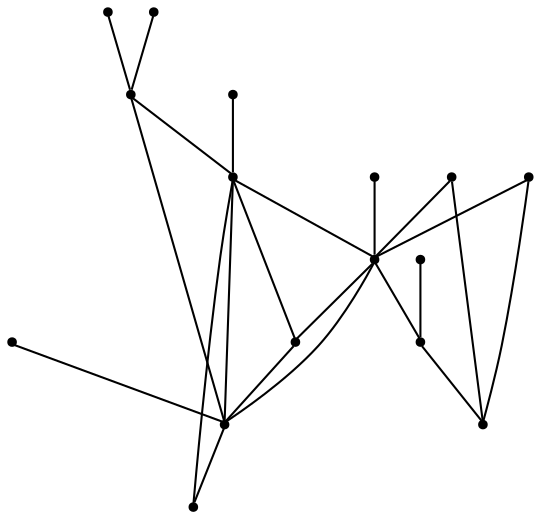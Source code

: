 graph {
  node [shape=point,comment="{\"directed\":false,\"doi\":\"10.1007/978-3-319-73915-1_13\",\"figure\":\"2\"}"]

  v0 [pos="1188.159091153771,458.46226162137395"]
  v1 [pos="1027.4970083229632,661.6442955984298"]
  v2 [pos="1164.532369439191,397.0334712552494"]
  v3 [pos="984.9673258851188,666.3722113779772"]
  v4 [pos="1107.827525133921,500.98837062323037"]
  v5 [pos="1084.1997542104493,378.13180729319527"]
  v6 [pos="814.8589928400345,628.569590866346"]
  v7 [pos="1074.7503245752878,434.8328090550492"]
  v8 [pos="1008.5981490526402,486.81242866719947"]
  v9 [pos="937.7160126679519,623.844011932509"]
  v10 [pos="1003.8713517143799,382.8564483093661"]
  v11 [pos="715.6264691320775,652.193924627781"]
  v12 [pos="881.014315989358,614.3956280755596"]
  v13 [pos="980.2426428617468,420.65988751184136"]
  v14 [pos="758.1540849463468,628.5695908663458"]
  v15 [pos="696.72662424128,713.6239072621253"]

  v0 -- v1 [id="-1",pos="1188.159091153771,458.46226162137395 1027.4970083229632,661.6442955984298 1027.4970083229632,661.6442955984298 1027.4970083229632,661.6442955984298"]
  v2 -- v3 [id="-2",pos="1164.532369439191,397.0334712552494 984.9673258851188,666.3722113779772 984.9673258851188,666.3722113779772 984.9673258851188,666.3722113779772"]
  v4 -- v1 [id="-3",pos="1107.827525133921,500.98837062323037 1027.4970083229632,661.6442955984298 1027.4970083229632,661.6442955984298 1027.4970083229632,661.6442955984298"]
  v5 -- v6 [id="-4",pos="1084.1997542104493,378.13180729319527 814.8589928400345,628.569590866346 814.8589928400345,628.569590866346 814.8589928400345,628.569590866346"]
  v7 -- v3 [id="-5",pos="1074.7503245752878,434.8328090550492 984.9673258851188,666.3722113779772 984.9673258851188,666.3722113779772 984.9673258851188,666.3722113779772"]
  v1 -- v3 [id="-6",pos="1027.4970083229632,661.6442955984298 984.9673258851188,666.3722113779772 984.9673258851188,666.3722113779772 984.9673258851188,666.3722113779772"]
  v8 -- v9 [id="-7",pos="1008.5981490526402,486.81242866719947 937.7160126679519,623.844011932509 937.7160126679519,623.844011932509 937.7160126679519,623.844011932509"]
  v10 -- v11 [id="-8",pos="1003.8713517143799,382.8564483093661 715.6264691320775,652.193924627781 715.6264691320775,652.193924627781 715.6264691320775,652.193924627781"]
  v3 -- v12 [id="-9",pos="984.9673258851188,666.3722113779772 881.014315989358,614.3956280755596 881.014315989358,614.3956280755596 881.014315989358,614.3956280755596"]
  v3 -- v6 [id="-10",pos="984.9673258851188,666.3722113779772 814.8589928400345,628.569590866346 814.8589928400345,628.569590866346 814.8589928400345,628.569590866346"]
  v13 -- v14 [id="-11",pos="980.2426428617468,420.65988751184136 758.1540849463468,628.5695908663458 758.1540849463468,628.5695908663458 758.1540849463468,628.5695908663458"]
  v13 -- v6 [id="-12",pos="980.2426428617468,420.65988751184136 814.8589928400345,628.569590866346 814.8589928400345,628.569590866346 814.8589928400345,628.569590866346"]
  v9 -- v3 [id="-13",pos="937.7160126679519,623.844011932509 984.9673258851188,666.3722113779772 984.9673258851188,666.3722113779772 984.9673258851188,666.3722113779772"]
  v9 -- v7 [id="-14",pos="937.7160126679519,623.844011932509 1074.7503245752878,434.8328090550492 1074.7503245752878,434.8328090550492 1074.7503245752878,434.8328090550492"]
  v9 -- v1 [id="-15",pos="937.7160126679519,623.844011932509 1027.4970083229632,661.6442955984298 1027.4970083229632,661.6442955984298 1027.4970083229632,661.6442955984298"]
  v9 -- v6 [id="-16",pos="937.7160126679519,623.844011932509 814.8589928400345,628.569590866346 814.8589928400345,628.569590866346 814.8589928400345,628.569590866346"]
  v12 -- v9 [id="-17",pos="881.014315989358,614.3956280755596 937.7160126679519,623.844011932509 937.7160126679519,623.844011932509 937.7160126679519,623.844011932509"]
  v6 -- v12 [id="-18",pos="814.8589928400345,628.569590866346 881.014315989358,614.3956280755596 881.014315989358,614.3956280755596 881.014315989358,614.3956280755596"]
  v15 -- v6 [id="-19",pos="696.72662424128,713.6239072621253 814.8589928400345,628.569590866346 814.8589928400345,628.569590866346 814.8589928400345,628.569590866346"]
  v15 -- v14 [id="-20",pos="696.72662424128,713.6239072621253 758.1540849463468,628.5695908663458 758.1540849463468,628.5695908663458 758.1540849463468,628.5695908663458"]
  v6 -- v11 [id="-21",pos="814.8589928400345,628.569590866346 715.6264691320775,652.193924627781 715.6264691320775,652.193924627781 715.6264691320775,652.193924627781"]
  v11 -- v14 [id="-22",pos="715.6264691320775,652.193924627781 758.1540849463468,628.5695908663458 758.1540849463468,628.5695908663458 758.1540849463468,628.5695908663458"]
}